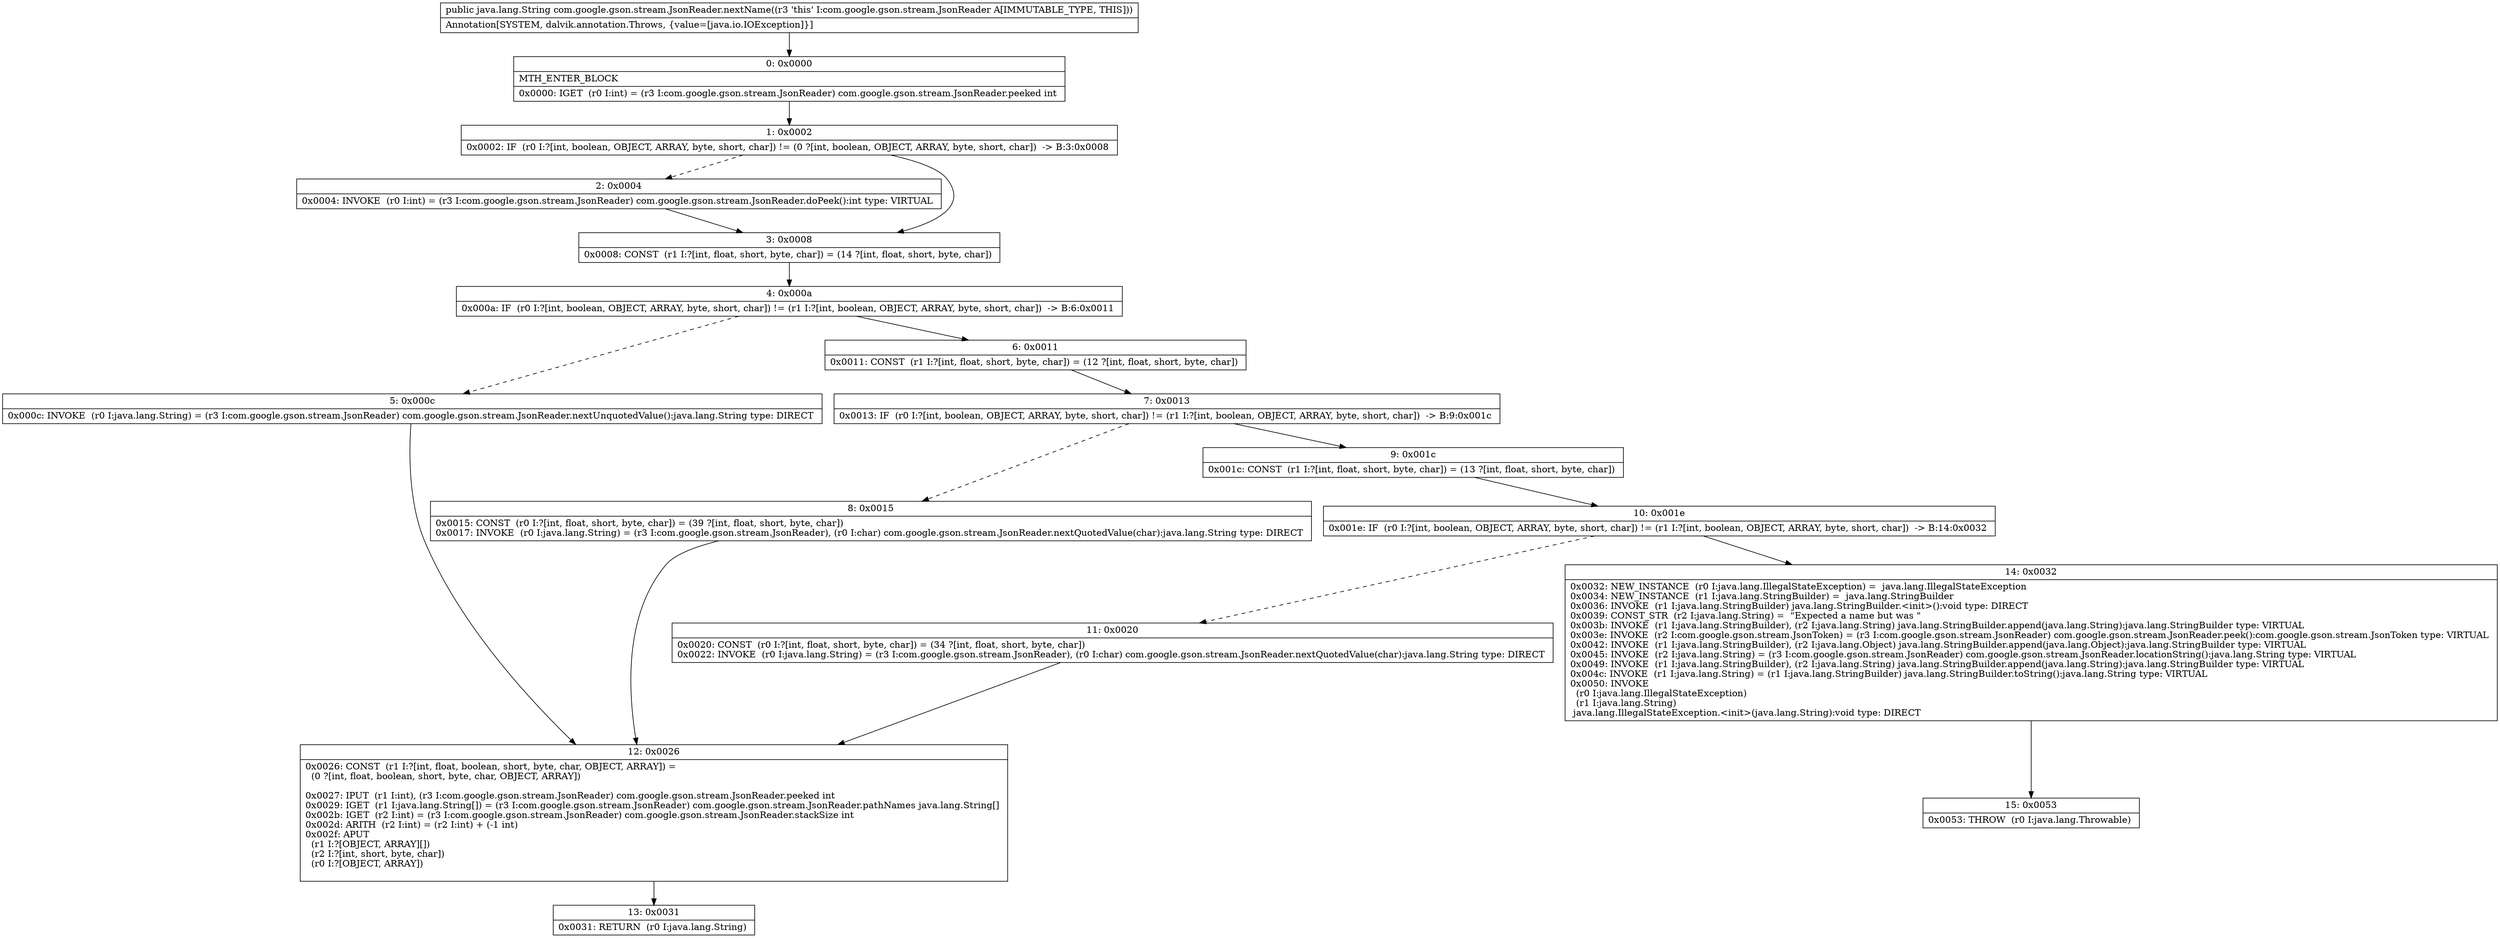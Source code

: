 digraph "CFG forcom.google.gson.stream.JsonReader.nextName()Ljava\/lang\/String;" {
Node_0 [shape=record,label="{0\:\ 0x0000|MTH_ENTER_BLOCK\l|0x0000: IGET  (r0 I:int) = (r3 I:com.google.gson.stream.JsonReader) com.google.gson.stream.JsonReader.peeked int \l}"];
Node_1 [shape=record,label="{1\:\ 0x0002|0x0002: IF  (r0 I:?[int, boolean, OBJECT, ARRAY, byte, short, char]) != (0 ?[int, boolean, OBJECT, ARRAY, byte, short, char])  \-\> B:3:0x0008 \l}"];
Node_2 [shape=record,label="{2\:\ 0x0004|0x0004: INVOKE  (r0 I:int) = (r3 I:com.google.gson.stream.JsonReader) com.google.gson.stream.JsonReader.doPeek():int type: VIRTUAL \l}"];
Node_3 [shape=record,label="{3\:\ 0x0008|0x0008: CONST  (r1 I:?[int, float, short, byte, char]) = (14 ?[int, float, short, byte, char]) \l}"];
Node_4 [shape=record,label="{4\:\ 0x000a|0x000a: IF  (r0 I:?[int, boolean, OBJECT, ARRAY, byte, short, char]) != (r1 I:?[int, boolean, OBJECT, ARRAY, byte, short, char])  \-\> B:6:0x0011 \l}"];
Node_5 [shape=record,label="{5\:\ 0x000c|0x000c: INVOKE  (r0 I:java.lang.String) = (r3 I:com.google.gson.stream.JsonReader) com.google.gson.stream.JsonReader.nextUnquotedValue():java.lang.String type: DIRECT \l}"];
Node_6 [shape=record,label="{6\:\ 0x0011|0x0011: CONST  (r1 I:?[int, float, short, byte, char]) = (12 ?[int, float, short, byte, char]) \l}"];
Node_7 [shape=record,label="{7\:\ 0x0013|0x0013: IF  (r0 I:?[int, boolean, OBJECT, ARRAY, byte, short, char]) != (r1 I:?[int, boolean, OBJECT, ARRAY, byte, short, char])  \-\> B:9:0x001c \l}"];
Node_8 [shape=record,label="{8\:\ 0x0015|0x0015: CONST  (r0 I:?[int, float, short, byte, char]) = (39 ?[int, float, short, byte, char]) \l0x0017: INVOKE  (r0 I:java.lang.String) = (r3 I:com.google.gson.stream.JsonReader), (r0 I:char) com.google.gson.stream.JsonReader.nextQuotedValue(char):java.lang.String type: DIRECT \l}"];
Node_9 [shape=record,label="{9\:\ 0x001c|0x001c: CONST  (r1 I:?[int, float, short, byte, char]) = (13 ?[int, float, short, byte, char]) \l}"];
Node_10 [shape=record,label="{10\:\ 0x001e|0x001e: IF  (r0 I:?[int, boolean, OBJECT, ARRAY, byte, short, char]) != (r1 I:?[int, boolean, OBJECT, ARRAY, byte, short, char])  \-\> B:14:0x0032 \l}"];
Node_11 [shape=record,label="{11\:\ 0x0020|0x0020: CONST  (r0 I:?[int, float, short, byte, char]) = (34 ?[int, float, short, byte, char]) \l0x0022: INVOKE  (r0 I:java.lang.String) = (r3 I:com.google.gson.stream.JsonReader), (r0 I:char) com.google.gson.stream.JsonReader.nextQuotedValue(char):java.lang.String type: DIRECT \l}"];
Node_12 [shape=record,label="{12\:\ 0x0026|0x0026: CONST  (r1 I:?[int, float, boolean, short, byte, char, OBJECT, ARRAY]) = \l  (0 ?[int, float, boolean, short, byte, char, OBJECT, ARRAY])\l \l0x0027: IPUT  (r1 I:int), (r3 I:com.google.gson.stream.JsonReader) com.google.gson.stream.JsonReader.peeked int \l0x0029: IGET  (r1 I:java.lang.String[]) = (r3 I:com.google.gson.stream.JsonReader) com.google.gson.stream.JsonReader.pathNames java.lang.String[] \l0x002b: IGET  (r2 I:int) = (r3 I:com.google.gson.stream.JsonReader) com.google.gson.stream.JsonReader.stackSize int \l0x002d: ARITH  (r2 I:int) = (r2 I:int) + (\-1 int) \l0x002f: APUT  \l  (r1 I:?[OBJECT, ARRAY][])\l  (r2 I:?[int, short, byte, char])\l  (r0 I:?[OBJECT, ARRAY])\l \l}"];
Node_13 [shape=record,label="{13\:\ 0x0031|0x0031: RETURN  (r0 I:java.lang.String) \l}"];
Node_14 [shape=record,label="{14\:\ 0x0032|0x0032: NEW_INSTANCE  (r0 I:java.lang.IllegalStateException) =  java.lang.IllegalStateException \l0x0034: NEW_INSTANCE  (r1 I:java.lang.StringBuilder) =  java.lang.StringBuilder \l0x0036: INVOKE  (r1 I:java.lang.StringBuilder) java.lang.StringBuilder.\<init\>():void type: DIRECT \l0x0039: CONST_STR  (r2 I:java.lang.String) =  \"Expected a name but was \" \l0x003b: INVOKE  (r1 I:java.lang.StringBuilder), (r2 I:java.lang.String) java.lang.StringBuilder.append(java.lang.String):java.lang.StringBuilder type: VIRTUAL \l0x003e: INVOKE  (r2 I:com.google.gson.stream.JsonToken) = (r3 I:com.google.gson.stream.JsonReader) com.google.gson.stream.JsonReader.peek():com.google.gson.stream.JsonToken type: VIRTUAL \l0x0042: INVOKE  (r1 I:java.lang.StringBuilder), (r2 I:java.lang.Object) java.lang.StringBuilder.append(java.lang.Object):java.lang.StringBuilder type: VIRTUAL \l0x0045: INVOKE  (r2 I:java.lang.String) = (r3 I:com.google.gson.stream.JsonReader) com.google.gson.stream.JsonReader.locationString():java.lang.String type: VIRTUAL \l0x0049: INVOKE  (r1 I:java.lang.StringBuilder), (r2 I:java.lang.String) java.lang.StringBuilder.append(java.lang.String):java.lang.StringBuilder type: VIRTUAL \l0x004c: INVOKE  (r1 I:java.lang.String) = (r1 I:java.lang.StringBuilder) java.lang.StringBuilder.toString():java.lang.String type: VIRTUAL \l0x0050: INVOKE  \l  (r0 I:java.lang.IllegalStateException)\l  (r1 I:java.lang.String)\l java.lang.IllegalStateException.\<init\>(java.lang.String):void type: DIRECT \l}"];
Node_15 [shape=record,label="{15\:\ 0x0053|0x0053: THROW  (r0 I:java.lang.Throwable) \l}"];
MethodNode[shape=record,label="{public java.lang.String com.google.gson.stream.JsonReader.nextName((r3 'this' I:com.google.gson.stream.JsonReader A[IMMUTABLE_TYPE, THIS]))  | Annotation[SYSTEM, dalvik.annotation.Throws, \{value=[java.io.IOException]\}]\l}"];
MethodNode -> Node_0;
Node_0 -> Node_1;
Node_1 -> Node_2[style=dashed];
Node_1 -> Node_3;
Node_2 -> Node_3;
Node_3 -> Node_4;
Node_4 -> Node_5[style=dashed];
Node_4 -> Node_6;
Node_5 -> Node_12;
Node_6 -> Node_7;
Node_7 -> Node_8[style=dashed];
Node_7 -> Node_9;
Node_8 -> Node_12;
Node_9 -> Node_10;
Node_10 -> Node_11[style=dashed];
Node_10 -> Node_14;
Node_11 -> Node_12;
Node_12 -> Node_13;
Node_14 -> Node_15;
}


